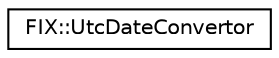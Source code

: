 digraph "Graphical Class Hierarchy"
{
  edge [fontname="Helvetica",fontsize="10",labelfontname="Helvetica",labelfontsize="10"];
  node [fontname="Helvetica",fontsize="10",shape=record];
  rankdir="LR";
  Node0 [label="FIX::UtcDateConvertor",height=0.2,width=0.4,color="black", fillcolor="white", style="filled",URL="$struct_f_i_x_1_1_utc_date_convertor.html",tooltip="Converts a UtcDate to/from a string. "];
}
